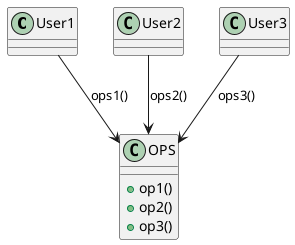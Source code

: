 @startuml
class User1
class User2
class User3
class OPS {
 + op1()
 + op2()
 + op3()
}
User1 -[hidden] User2
User2 -[hidden] User3
User1 --> OPS : ops1()
User2 --> OPS : ops2()
User3 --> OPS : ops3()
@enduml
